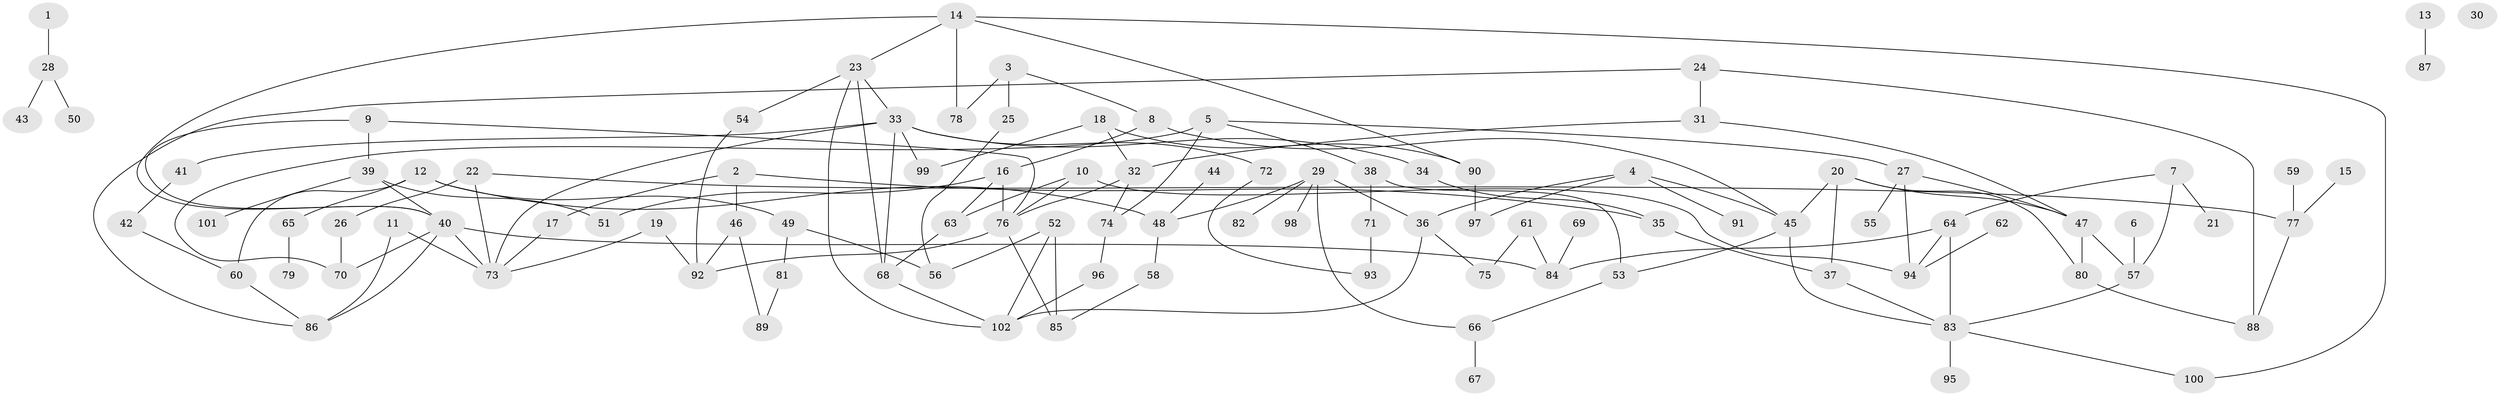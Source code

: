 // Generated by graph-tools (version 1.1) at 2025/13/03/09/25 04:13:01]
// undirected, 102 vertices, 143 edges
graph export_dot {
graph [start="1"]
  node [color=gray90,style=filled];
  1;
  2;
  3;
  4;
  5;
  6;
  7;
  8;
  9;
  10;
  11;
  12;
  13;
  14;
  15;
  16;
  17;
  18;
  19;
  20;
  21;
  22;
  23;
  24;
  25;
  26;
  27;
  28;
  29;
  30;
  31;
  32;
  33;
  34;
  35;
  36;
  37;
  38;
  39;
  40;
  41;
  42;
  43;
  44;
  45;
  46;
  47;
  48;
  49;
  50;
  51;
  52;
  53;
  54;
  55;
  56;
  57;
  58;
  59;
  60;
  61;
  62;
  63;
  64;
  65;
  66;
  67;
  68;
  69;
  70;
  71;
  72;
  73;
  74;
  75;
  76;
  77;
  78;
  79;
  80;
  81;
  82;
  83;
  84;
  85;
  86;
  87;
  88;
  89;
  90;
  91;
  92;
  93;
  94;
  95;
  96;
  97;
  98;
  99;
  100;
  101;
  102;
  1 -- 28;
  2 -- 17;
  2 -- 35;
  2 -- 46;
  3 -- 8;
  3 -- 25;
  3 -- 78;
  4 -- 36;
  4 -- 45;
  4 -- 91;
  4 -- 97;
  5 -- 27;
  5 -- 38;
  5 -- 70;
  5 -- 74;
  6 -- 57;
  7 -- 21;
  7 -- 57;
  7 -- 64;
  8 -- 16;
  8 -- 45;
  9 -- 39;
  9 -- 40;
  9 -- 76;
  10 -- 63;
  10 -- 76;
  10 -- 94;
  11 -- 73;
  11 -- 86;
  12 -- 48;
  12 -- 49;
  12 -- 60;
  12 -- 65;
  13 -- 87;
  14 -- 23;
  14 -- 40;
  14 -- 78;
  14 -- 90;
  14 -- 100;
  15 -- 77;
  16 -- 51;
  16 -- 63;
  16 -- 76;
  17 -- 73;
  18 -- 32;
  18 -- 90;
  18 -- 99;
  19 -- 73;
  19 -- 92;
  20 -- 37;
  20 -- 45;
  20 -- 47;
  20 -- 80;
  22 -- 26;
  22 -- 73;
  22 -- 77;
  23 -- 33;
  23 -- 54;
  23 -- 68;
  23 -- 102;
  24 -- 31;
  24 -- 86;
  24 -- 88;
  25 -- 56;
  26 -- 70;
  27 -- 47;
  27 -- 55;
  27 -- 94;
  28 -- 43;
  28 -- 50;
  29 -- 36;
  29 -- 48;
  29 -- 66;
  29 -- 82;
  29 -- 98;
  31 -- 32;
  31 -- 47;
  32 -- 74;
  32 -- 76;
  33 -- 34;
  33 -- 41;
  33 -- 68;
  33 -- 72;
  33 -- 73;
  33 -- 99;
  34 -- 35;
  35 -- 37;
  36 -- 75;
  36 -- 102;
  37 -- 83;
  38 -- 53;
  38 -- 71;
  39 -- 40;
  39 -- 51;
  39 -- 101;
  40 -- 70;
  40 -- 73;
  40 -- 84;
  40 -- 86;
  41 -- 42;
  42 -- 60;
  44 -- 48;
  45 -- 53;
  45 -- 83;
  46 -- 89;
  46 -- 92;
  47 -- 57;
  47 -- 80;
  48 -- 58;
  49 -- 56;
  49 -- 81;
  52 -- 56;
  52 -- 85;
  52 -- 102;
  53 -- 66;
  54 -- 92;
  57 -- 83;
  58 -- 85;
  59 -- 77;
  60 -- 86;
  61 -- 75;
  61 -- 84;
  62 -- 94;
  63 -- 68;
  64 -- 83;
  64 -- 84;
  64 -- 94;
  65 -- 79;
  66 -- 67;
  68 -- 102;
  69 -- 84;
  71 -- 93;
  72 -- 93;
  74 -- 96;
  76 -- 85;
  76 -- 92;
  77 -- 88;
  80 -- 88;
  81 -- 89;
  83 -- 95;
  83 -- 100;
  90 -- 97;
  96 -- 102;
}
